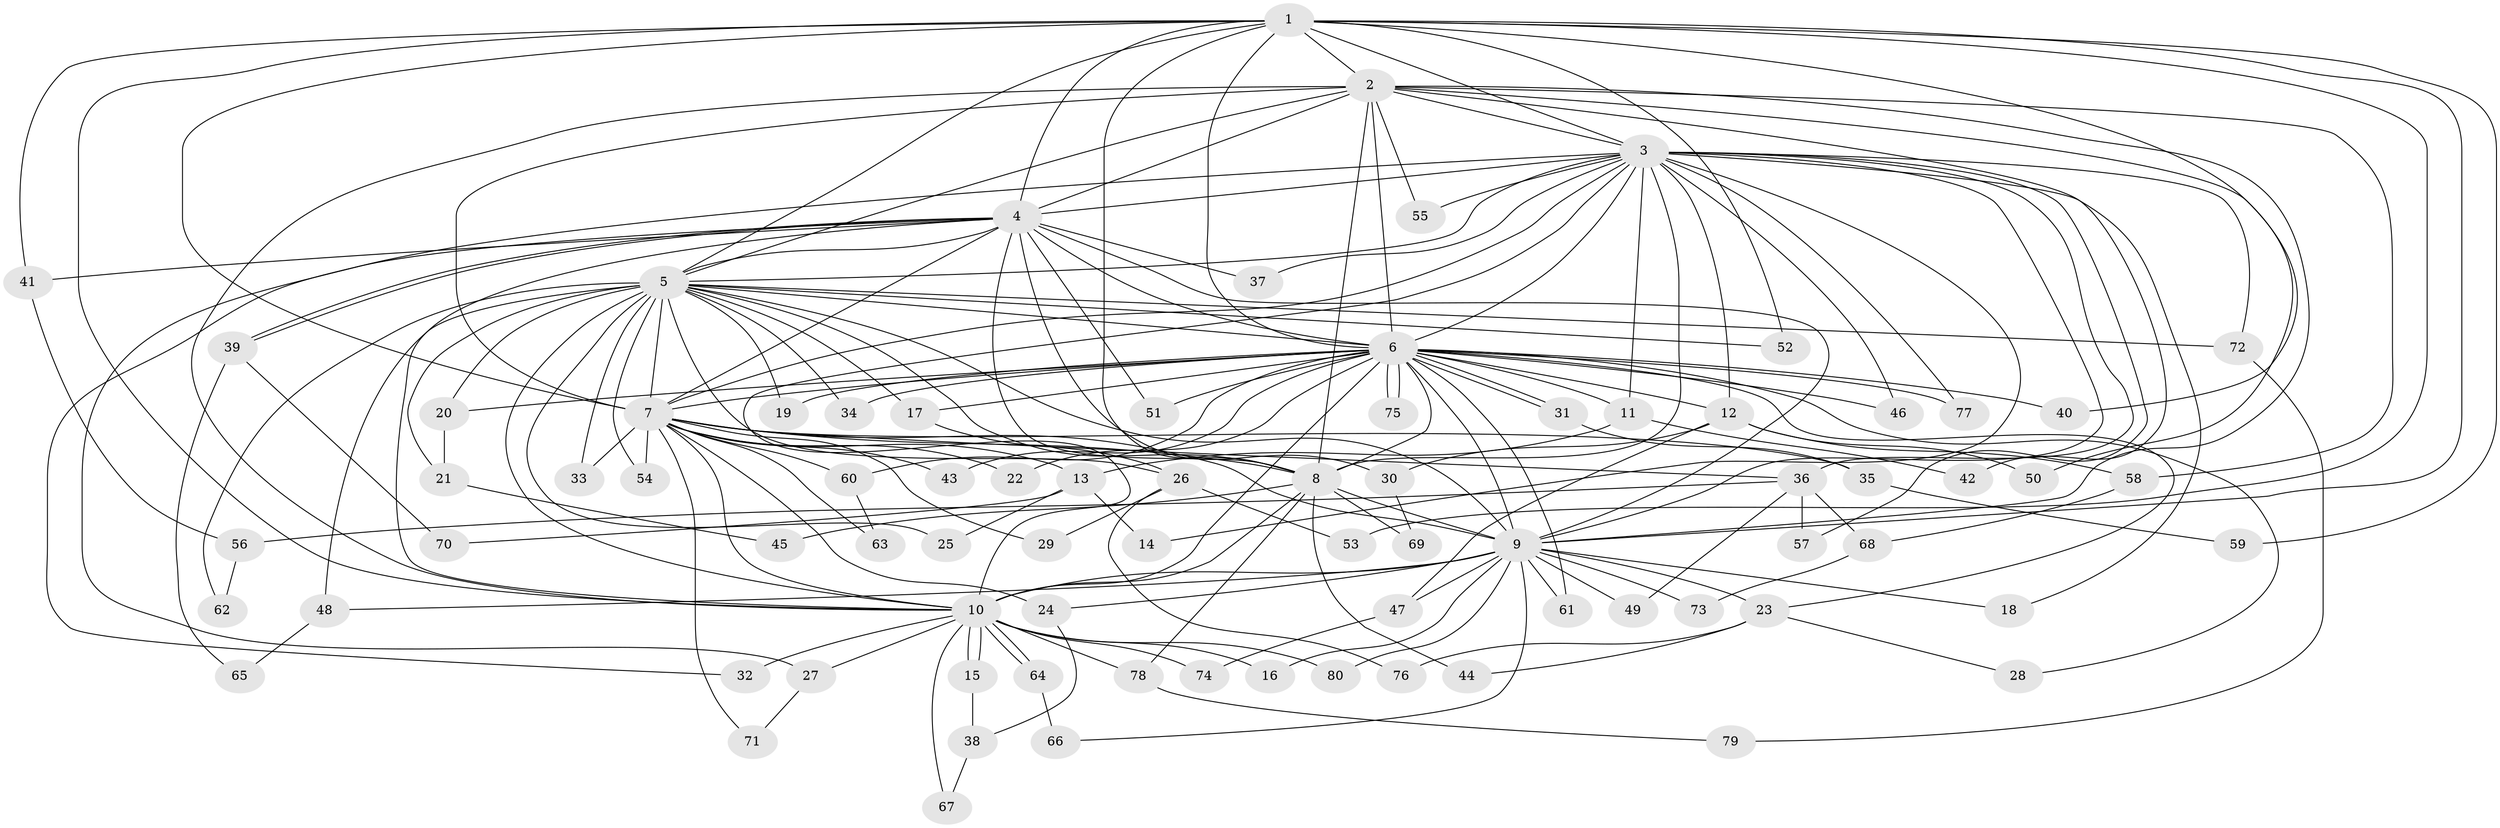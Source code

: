 // Generated by graph-tools (version 1.1) at 2025/25/03/09/25 03:25:52]
// undirected, 80 vertices, 185 edges
graph export_dot {
graph [start="1"]
  node [color=gray90,style=filled];
  1;
  2;
  3;
  4;
  5;
  6;
  7;
  8;
  9;
  10;
  11;
  12;
  13;
  14;
  15;
  16;
  17;
  18;
  19;
  20;
  21;
  22;
  23;
  24;
  25;
  26;
  27;
  28;
  29;
  30;
  31;
  32;
  33;
  34;
  35;
  36;
  37;
  38;
  39;
  40;
  41;
  42;
  43;
  44;
  45;
  46;
  47;
  48;
  49;
  50;
  51;
  52;
  53;
  54;
  55;
  56;
  57;
  58;
  59;
  60;
  61;
  62;
  63;
  64;
  65;
  66;
  67;
  68;
  69;
  70;
  71;
  72;
  73;
  74;
  75;
  76;
  77;
  78;
  79;
  80;
  1 -- 2;
  1 -- 3;
  1 -- 4;
  1 -- 5;
  1 -- 6;
  1 -- 7;
  1 -- 8;
  1 -- 9;
  1 -- 10;
  1 -- 40;
  1 -- 41;
  1 -- 52;
  1 -- 53;
  1 -- 59;
  2 -- 3;
  2 -- 4;
  2 -- 5;
  2 -- 6;
  2 -- 7;
  2 -- 8;
  2 -- 9;
  2 -- 10;
  2 -- 42;
  2 -- 50;
  2 -- 55;
  2 -- 58;
  3 -- 4;
  3 -- 5;
  3 -- 6;
  3 -- 7;
  3 -- 8;
  3 -- 9;
  3 -- 10;
  3 -- 11;
  3 -- 12;
  3 -- 14;
  3 -- 18;
  3 -- 27;
  3 -- 36;
  3 -- 37;
  3 -- 46;
  3 -- 55;
  3 -- 57;
  3 -- 72;
  3 -- 77;
  4 -- 5;
  4 -- 6;
  4 -- 7;
  4 -- 8;
  4 -- 9;
  4 -- 10;
  4 -- 30;
  4 -- 32;
  4 -- 37;
  4 -- 39;
  4 -- 39;
  4 -- 41;
  4 -- 51;
  5 -- 6;
  5 -- 7;
  5 -- 8;
  5 -- 9;
  5 -- 10;
  5 -- 17;
  5 -- 19;
  5 -- 20;
  5 -- 21;
  5 -- 25;
  5 -- 26;
  5 -- 33;
  5 -- 34;
  5 -- 48;
  5 -- 52;
  5 -- 54;
  5 -- 62;
  5 -- 72;
  6 -- 7;
  6 -- 8;
  6 -- 9;
  6 -- 10;
  6 -- 11;
  6 -- 12;
  6 -- 17;
  6 -- 19;
  6 -- 20;
  6 -- 22;
  6 -- 23;
  6 -- 28;
  6 -- 31;
  6 -- 31;
  6 -- 34;
  6 -- 40;
  6 -- 43;
  6 -- 46;
  6 -- 51;
  6 -- 60;
  6 -- 61;
  6 -- 75;
  6 -- 75;
  6 -- 77;
  7 -- 8;
  7 -- 9;
  7 -- 10;
  7 -- 13;
  7 -- 22;
  7 -- 24;
  7 -- 29;
  7 -- 33;
  7 -- 35;
  7 -- 36;
  7 -- 43;
  7 -- 54;
  7 -- 60;
  7 -- 63;
  7 -- 71;
  8 -- 9;
  8 -- 10;
  8 -- 44;
  8 -- 45;
  8 -- 69;
  8 -- 78;
  9 -- 10;
  9 -- 16;
  9 -- 18;
  9 -- 23;
  9 -- 24;
  9 -- 47;
  9 -- 48;
  9 -- 49;
  9 -- 61;
  9 -- 66;
  9 -- 73;
  9 -- 80;
  10 -- 15;
  10 -- 15;
  10 -- 16;
  10 -- 27;
  10 -- 32;
  10 -- 64;
  10 -- 64;
  10 -- 67;
  10 -- 74;
  10 -- 78;
  10 -- 80;
  11 -- 13;
  11 -- 42;
  12 -- 30;
  12 -- 47;
  12 -- 50;
  12 -- 58;
  13 -- 14;
  13 -- 25;
  13 -- 70;
  15 -- 38;
  17 -- 26;
  20 -- 21;
  21 -- 45;
  23 -- 28;
  23 -- 44;
  23 -- 76;
  24 -- 38;
  26 -- 29;
  26 -- 53;
  26 -- 76;
  27 -- 71;
  30 -- 69;
  31 -- 35;
  35 -- 59;
  36 -- 49;
  36 -- 56;
  36 -- 57;
  36 -- 68;
  38 -- 67;
  39 -- 65;
  39 -- 70;
  41 -- 56;
  47 -- 74;
  48 -- 65;
  56 -- 62;
  58 -- 68;
  60 -- 63;
  64 -- 66;
  68 -- 73;
  72 -- 79;
  78 -- 79;
}
